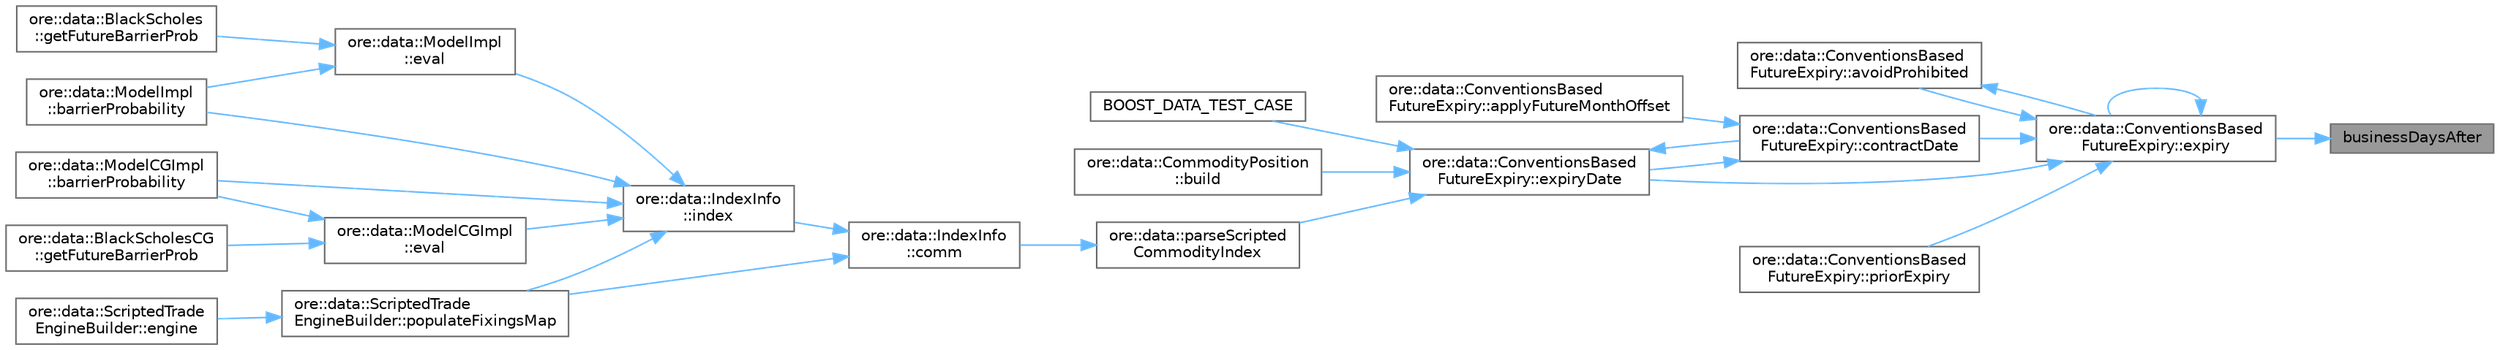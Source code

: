 digraph "businessDaysAfter"
{
 // INTERACTIVE_SVG=YES
 // LATEX_PDF_SIZE
  bgcolor="transparent";
  edge [fontname=Helvetica,fontsize=10,labelfontname=Helvetica,labelfontsize=10];
  node [fontname=Helvetica,fontsize=10,shape=box,height=0.2,width=0.4];
  rankdir="RL";
  Node1 [label="businessDaysAfter",height=0.2,width=0.4,color="gray40", fillcolor="grey60", style="filled", fontcolor="black",tooltip=" "];
  Node1 -> Node2 [dir="back",color="steelblue1",style="solid"];
  Node2 [label="ore::data::ConventionsBased\lFutureExpiry::expiry",height=0.2,width=0.4,color="grey40", fillcolor="white", style="filled",URL="$classore_1_1data_1_1_conventions_based_future_expiry.html#a5f51eb3c35521d6da9190729a50dee6b",tooltip="Given a contractMonth, a contractYear and conventions, calculate the contract expiry date."];
  Node2 -> Node3 [dir="back",color="steelblue1",style="solid"];
  Node3 [label="ore::data::ConventionsBased\lFutureExpiry::avoidProhibited",height=0.2,width=0.4,color="grey40", fillcolor="white", style="filled",URL="$classore_1_1data_1_1_conventions_based_future_expiry.html#a5e62d1af433ac8508e0ee1c7e9570884",tooltip="Account for prohibited expiries."];
  Node3 -> Node2 [dir="back",color="steelblue1",style="solid"];
  Node2 -> Node4 [dir="back",color="steelblue1",style="solid"];
  Node4 [label="ore::data::ConventionsBased\lFutureExpiry::contractDate",height=0.2,width=0.4,color="grey40", fillcolor="white", style="filled",URL="$classore_1_1data_1_1_conventions_based_future_expiry.html#a9d7220cd76b1667b4165b5f206c3bf28",tooltip=" "];
  Node4 -> Node5 [dir="back",color="steelblue1",style="solid"];
  Node5 [label="ore::data::ConventionsBased\lFutureExpiry::applyFutureMonthOffset",height=0.2,width=0.4,color="grey40", fillcolor="white", style="filled",URL="$classore_1_1data_1_1_conventions_based_future_expiry.html#a7dcbb077a2236bb3e11306e8ca392a36",tooltip=" "];
  Node4 -> Node6 [dir="back",color="steelblue1",style="solid"];
  Node6 [label="ore::data::ConventionsBased\lFutureExpiry::expiryDate",height=0.2,width=0.4,color="grey40", fillcolor="white", style="filled",URL="$classore_1_1data_1_1_conventions_based_future_expiry.html#a7fca9325c213578c4b07e8e8de5a7dfa",tooltip=" "];
  Node6 -> Node7 [dir="back",color="steelblue1",style="solid"];
  Node7 [label="BOOST_DATA_TEST_CASE",height=0.2,width=0.4,color="grey40", fillcolor="white", style="filled",URL="$test_2conventionsbasedfutureexpiry_8cpp.html#afeaab8386141406f310f9e2ef058b56c",tooltip=" "];
  Node6 -> Node8 [dir="back",color="steelblue1",style="solid"];
  Node8 [label="ore::data::CommodityPosition\l::build",height=0.2,width=0.4,color="grey40", fillcolor="white", style="filled",URL="$classore_1_1data_1_1_commodity_position.html#ab1db499ff5e65c59fd2009d62276fdaf",tooltip=" "];
  Node6 -> Node4 [dir="back",color="steelblue1",style="solid"];
  Node6 -> Node9 [dir="back",color="steelblue1",style="solid"];
  Node9 [label="ore::data::parseScripted\lCommodityIndex",height=0.2,width=0.4,color="grey40", fillcolor="white", style="filled",URL="$namespaceore_1_1data.html#af114683924c454a25c16c32f58dbe8bf",tooltip=" "];
  Node9 -> Node10 [dir="back",color="steelblue1",style="solid"];
  Node10 [label="ore::data::IndexInfo\l::comm",height=0.2,width=0.4,color="grey40", fillcolor="white", style="filled",URL="$classore_1_1data_1_1_index_info.html#abafc48290dd88aec0e49edaa1d08c02e",tooltip=" "];
  Node10 -> Node11 [dir="back",color="steelblue1",style="solid"];
  Node11 [label="ore::data::IndexInfo\l::index",height=0.2,width=0.4,color="grey40", fillcolor="white", style="filled",URL="$classore_1_1data_1_1_index_info.html#a048b99d07832f71a6ff085a8f1fcb3c9",tooltip=" "];
  Node11 -> Node12 [dir="back",color="steelblue1",style="solid"];
  Node12 [label="ore::data::ModelImpl\l::barrierProbability",height=0.2,width=0.4,color="grey40", fillcolor="white", style="filled",URL="$classore_1_1data_1_1_model_impl.html#a4ac21d3f7cd5f0f32151f1a7f55b5c08",tooltip=" "];
  Node11 -> Node13 [dir="back",color="steelblue1",style="solid"];
  Node13 [label="ore::data::ModelCGImpl\l::barrierProbability",height=0.2,width=0.4,color="grey40", fillcolor="white", style="filled",URL="$classore_1_1data_1_1_model_c_g_impl.html#a935b238fcd1d59e45582e83c9de40ba8",tooltip=" "];
  Node11 -> Node14 [dir="back",color="steelblue1",style="solid"];
  Node14 [label="ore::data::ModelCGImpl\l::eval",height=0.2,width=0.4,color="grey40", fillcolor="white", style="filled",URL="$classore_1_1data_1_1_model_c_g_impl.html#af4890e5ce9f5da39271fcd03a5fa4ded",tooltip=" "];
  Node14 -> Node13 [dir="back",color="steelblue1",style="solid"];
  Node14 -> Node15 [dir="back",color="steelblue1",style="solid"];
  Node15 [label="ore::data::BlackScholesCG\l::getFutureBarrierProb",height=0.2,width=0.4,color="grey40", fillcolor="white", style="filled",URL="$classore_1_1data_1_1_black_scholes_c_g.html#a4881d30442518e57e72ec865222d5940",tooltip=" "];
  Node11 -> Node16 [dir="back",color="steelblue1",style="solid"];
  Node16 [label="ore::data::ModelImpl\l::eval",height=0.2,width=0.4,color="grey40", fillcolor="white", style="filled",URL="$classore_1_1data_1_1_model_impl.html#a81a2b43ee72d5f48b3882dd1f906f753",tooltip=" "];
  Node16 -> Node12 [dir="back",color="steelblue1",style="solid"];
  Node16 -> Node17 [dir="back",color="steelblue1",style="solid"];
  Node17 [label="ore::data::BlackScholes\l::getFutureBarrierProb",height=0.2,width=0.4,color="grey40", fillcolor="white", style="filled",URL="$classore_1_1data_1_1_black_scholes.html#a1750263c28cbb6063301d48df87c0541",tooltip=" "];
  Node11 -> Node18 [dir="back",color="steelblue1",style="solid"];
  Node18 [label="ore::data::ScriptedTrade\lEngineBuilder::populateFixingsMap",height=0.2,width=0.4,color="grey40", fillcolor="white", style="filled",URL="$classore_1_1data_1_1_scripted_trade_engine_builder.html#ae84ff5f56b92bdffaec8771a2cf24cb2",tooltip=" "];
  Node18 -> Node19 [dir="back",color="steelblue1",style="solid"];
  Node19 [label="ore::data::ScriptedTrade\lEngineBuilder::engine",height=0.2,width=0.4,color="grey40", fillcolor="white", style="filled",URL="$classore_1_1data_1_1_scripted_trade_engine_builder.html#afa7bc32050325672e45000b32d62ec0b",tooltip=" "];
  Node10 -> Node18 [dir="back",color="steelblue1",style="solid"];
  Node2 -> Node2 [dir="back",color="steelblue1",style="solid"];
  Node2 -> Node6 [dir="back",color="steelblue1",style="solid"];
  Node2 -> Node20 [dir="back",color="steelblue1",style="solid"];
  Node20 [label="ore::data::ConventionsBased\lFutureExpiry::priorExpiry",height=0.2,width=0.4,color="grey40", fillcolor="white", style="filled",URL="$classore_1_1data_1_1_conventions_based_future_expiry.html#a7012a5245486e866704b219d52ea7df8",tooltip=" "];
}

